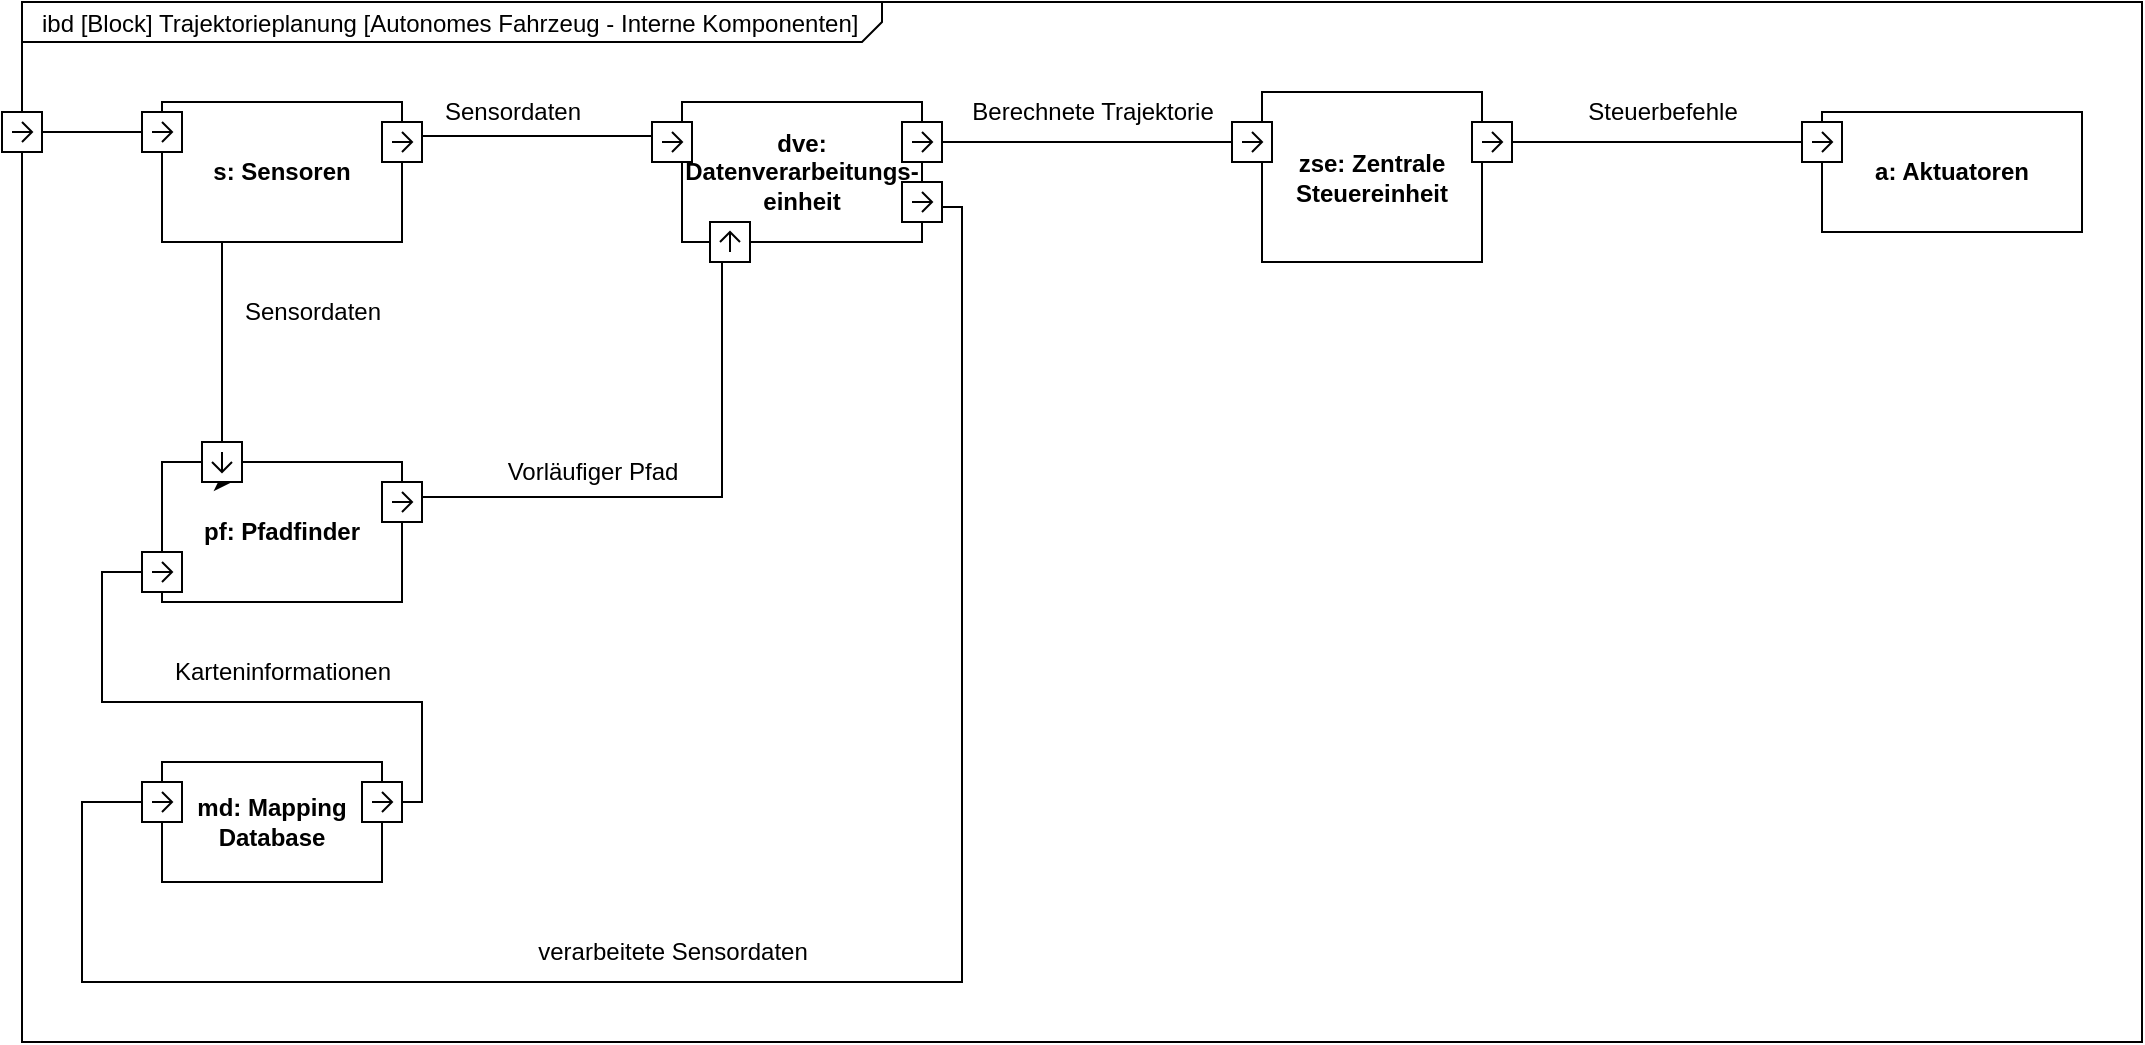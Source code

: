 <mxfile version="22.0.2" type="device">
  <diagram id="Iz-yiOWk-HISUrkcBoNB" name="Seite-2">
    <mxGraphModel dx="521" dy="613" grid="1" gridSize="10" guides="1" tooltips="1" connect="1" arrows="1" fold="1" page="1" pageScale="1" pageWidth="827" pageHeight="1169" math="0" shadow="0">
      <root>
        <mxCell id="0" />
        <mxCell id="1" parent="0" />
        <mxCell id="yQx5T61HYvTMsjhrY5K0-1" value="&lt;p style=&quot;margin:0px;margin-top:4px;margin-left:10px;text-align:left;&quot;&gt;ibd [Block] Trajektorieplanung [Autonomes Fahrzeug - Interne Komponenten]&lt;/p&gt;" style="html=1;shape=mxgraph.sysml.package;labelX=430.6;align=left;spacingLeft=10;overflow=fill;recursiveResize=0;" parent="1" vertex="1">
          <mxGeometry x="70" y="40" width="1060" height="520" as="geometry" />
        </mxCell>
        <mxCell id="V-H6yXurVEavojggUqIq-17" style="edgeStyle=orthogonalEdgeStyle;rounded=0;orthogonalLoop=1;jettySize=auto;html=1;exitX=1;exitY=0.25;exitDx=0;exitDy=0;entryX=0;entryY=0.25;entryDx=0;entryDy=0;" parent="1" source="V-H6yXurVEavojggUqIq-33" target="yQx5T61HYvTMsjhrY5K0-6" edge="1">
          <mxGeometry relative="1" as="geometry">
            <Array as="points">
              <mxPoint x="525" y="110" />
              <mxPoint x="690" y="110" />
            </Array>
          </mxGeometry>
        </mxCell>
        <mxCell id="yQx5T61HYvTMsjhrY5K0-5" value="dve:&lt;br&gt;Datenverarbeitungs-einheit" style="strokeColor=inherit;fillColor=inherit;gradientColor=inherit;shape=rect;html=1;fontStyle=1;whiteSpace=wrap;align=center;" parent="1" vertex="1">
          <mxGeometry x="400" y="90" width="120" height="70" as="geometry" />
        </mxCell>
        <mxCell id="V-H6yXurVEavojggUqIq-18" style="edgeStyle=orthogonalEdgeStyle;rounded=0;orthogonalLoop=1;jettySize=auto;html=1;exitX=1;exitY=0.25;exitDx=0;exitDy=0;entryX=0;entryY=0.25;entryDx=0;entryDy=0;" parent="1" source="V-H6yXurVEavojggUqIq-35" target="V-H6yXurVEavojggUqIq-7" edge="1">
          <mxGeometry relative="1" as="geometry">
            <Array as="points">
              <mxPoint x="755" y="110" />
              <mxPoint x="850" y="110" />
              <mxPoint x="850" y="105" />
            </Array>
          </mxGeometry>
        </mxCell>
        <mxCell id="yQx5T61HYvTMsjhrY5K0-6" value="zse: Zentrale Steuereinheit" style="strokeColor=inherit;fillColor=inherit;gradientColor=inherit;shape=rect;html=1;fontStyle=1;whiteSpace=wrap;align=center;" parent="1" vertex="1">
          <mxGeometry x="690" y="85" width="110" height="85" as="geometry" />
        </mxCell>
        <mxCell id="V-H6yXurVEavojggUqIq-73" style="edgeStyle=orthogonalEdgeStyle;rounded=0;orthogonalLoop=1;jettySize=auto;html=1;exitX=0.5;exitY=0;exitDx=0;exitDy=0;exitPerimeter=0;entryX=0;entryY=0.25;entryDx=0;entryDy=0;" parent="1" source="Yl8RET_h9AZQXtaRCvwJ-2" target="V-H6yXurVEavojggUqIq-12" edge="1">
          <mxGeometry relative="1" as="geometry">
            <Array as="points">
              <mxPoint x="140" y="105" />
            </Array>
          </mxGeometry>
        </mxCell>
        <mxCell id="Yl8RET_h9AZQXtaRCvwJ-2" value="" style="html=1;shape=mxgraph.sysml.port;sysMLPortType=flowN;rotation=90;" parent="1" vertex="1">
          <mxGeometry x="60" y="95" width="20" height="20" as="geometry" />
        </mxCell>
        <mxCell id="FQ2LLl0_XJg0nhXrkb5Q-1" value="md: Mapping Database" style="strokeColor=inherit;fillColor=inherit;gradientColor=inherit;shape=rect;html=1;fontStyle=1;whiteSpace=wrap;align=center;" parent="1" vertex="1">
          <mxGeometry x="140" y="420" width="110" height="60" as="geometry" />
        </mxCell>
        <mxCell id="V-H6yXurVEavojggUqIq-7" value="a: Aktuatoren" style="strokeColor=inherit;fillColor=inherit;gradientColor=inherit;shape=rect;html=1;fontStyle=1;whiteSpace=wrap;align=center;" parent="1" vertex="1">
          <mxGeometry x="970" y="95" width="130" height="60" as="geometry" />
        </mxCell>
        <mxCell id="V-H6yXurVEavojggUqIq-11" value="pf: Pfadfinder" style="strokeColor=inherit;fillColor=inherit;gradientColor=inherit;shape=rect;html=1;fontStyle=1;whiteSpace=wrap;align=center;" parent="1" vertex="1">
          <mxGeometry x="140" y="270" width="120" height="70" as="geometry" />
        </mxCell>
        <mxCell id="V-H6yXurVEavojggUqIq-19" style="edgeStyle=orthogonalEdgeStyle;rounded=0;orthogonalLoop=1;jettySize=auto;html=1;exitX=0.25;exitY=1;exitDx=0;exitDy=0;entryX=0.25;entryY=0;entryDx=0;entryDy=0;" parent="1" source="V-H6yXurVEavojggUqIq-59" target="V-H6yXurVEavojggUqIq-11" edge="1">
          <mxGeometry relative="1" as="geometry" />
        </mxCell>
        <mxCell id="V-H6yXurVEavojggUqIq-21" style="edgeStyle=orthogonalEdgeStyle;rounded=0;orthogonalLoop=1;jettySize=auto;html=1;exitX=1;exitY=0.25;exitDx=0;exitDy=0;entryX=0;entryY=0.25;entryDx=0;entryDy=0;" parent="1" source="V-H6yXurVEavojggUqIq-32" target="yQx5T61HYvTMsjhrY5K0-5" edge="1">
          <mxGeometry relative="1" as="geometry" />
        </mxCell>
        <mxCell id="V-H6yXurVEavojggUqIq-12" value="s: Sensoren" style="strokeColor=inherit;fillColor=inherit;gradientColor=inherit;shape=rect;html=1;fontStyle=1;whiteSpace=wrap;align=center;" parent="1" vertex="1">
          <mxGeometry x="140" y="90" width="120" height="70" as="geometry" />
        </mxCell>
        <mxCell id="V-H6yXurVEavojggUqIq-27" value="" style="html=1;shape=mxgraph.sysml.port;sysMLPortType=flowN;rotation=90;" parent="1" vertex="1">
          <mxGeometry x="240" y="430" width="20" height="20" as="geometry" />
        </mxCell>
        <mxCell id="V-H6yXurVEavojggUqIq-34" value="" style="html=1;shape=mxgraph.sysml.port;sysMLPortType=flowN;rotation=90;" parent="1" vertex="1">
          <mxGeometry x="960" y="100" width="20" height="20" as="geometry" />
        </mxCell>
        <mxCell id="V-H6yXurVEavojggUqIq-36" value="" style="edgeStyle=orthogonalEdgeStyle;rounded=0;orthogonalLoop=1;jettySize=auto;html=1;exitX=1;exitY=0.25;exitDx=0;exitDy=0;entryX=0;entryY=0.25;entryDx=0;entryDy=0;" parent="1" source="yQx5T61HYvTMsjhrY5K0-6" target="V-H6yXurVEavojggUqIq-35" edge="1">
          <mxGeometry relative="1" as="geometry">
            <mxPoint x="750" y="106" as="sourcePoint" />
            <mxPoint x="940" y="105" as="targetPoint" />
          </mxGeometry>
        </mxCell>
        <mxCell id="V-H6yXurVEavojggUqIq-35" value="" style="html=1;shape=mxgraph.sysml.port;sysMLPortType=flowN;rotation=90;" parent="1" vertex="1">
          <mxGeometry x="795" y="100" width="20" height="20" as="geometry" />
        </mxCell>
        <mxCell id="V-H6yXurVEavojggUqIq-37" value="" style="edgeStyle=orthogonalEdgeStyle;rounded=0;orthogonalLoop=1;jettySize=auto;html=1;exitX=1;exitY=0.25;exitDx=0;exitDy=0;entryX=0;entryY=0.25;entryDx=0;entryDy=0;" parent="1" source="yQx5T61HYvTMsjhrY5K0-5" target="V-H6yXurVEavojggUqIq-33" edge="1">
          <mxGeometry relative="1" as="geometry">
            <mxPoint x="520" y="108" as="sourcePoint" />
            <mxPoint x="640" y="106" as="targetPoint" />
          </mxGeometry>
        </mxCell>
        <mxCell id="V-H6yXurVEavojggUqIq-33" value="" style="html=1;shape=mxgraph.sysml.port;sysMLPortType=flowN;rotation=90;" parent="1" vertex="1">
          <mxGeometry x="510" y="100" width="20" height="20" as="geometry" />
        </mxCell>
        <mxCell id="V-H6yXurVEavojggUqIq-38" value="" style="edgeStyle=orthogonalEdgeStyle;rounded=0;orthogonalLoop=1;jettySize=auto;html=1;exitX=1;exitY=0.25;exitDx=0;exitDy=0;entryX=0;entryY=0.25;entryDx=0;entryDy=0;" parent="1" source="V-H6yXurVEavojggUqIq-31" target="V-H6yXurVEavojggUqIq-32" edge="1">
          <mxGeometry relative="1" as="geometry">
            <mxPoint x="260" y="108" as="sourcePoint" />
            <mxPoint x="400" y="108" as="targetPoint" />
            <Array as="points">
              <mxPoint x="265" y="107" />
              <mxPoint x="400" y="107" />
            </Array>
          </mxGeometry>
        </mxCell>
        <mxCell id="V-H6yXurVEavojggUqIq-32" value="" style="html=1;shape=mxgraph.sysml.port;sysMLPortType=flowN;rotation=90;" parent="1" vertex="1">
          <mxGeometry x="385" y="100" width="20" height="20" as="geometry" />
        </mxCell>
        <mxCell id="V-H6yXurVEavojggUqIq-39" value="" style="edgeStyle=orthogonalEdgeStyle;rounded=0;orthogonalLoop=1;jettySize=auto;html=1;exitX=1;exitY=0.25;exitDx=0;exitDy=0;entryX=0;entryY=0.25;entryDx=0;entryDy=0;" parent="1" source="V-H6yXurVEavojggUqIq-12" target="V-H6yXurVEavojggUqIq-31" edge="1">
          <mxGeometry relative="1" as="geometry">
            <mxPoint x="260" y="108" as="sourcePoint" />
            <mxPoint x="400" y="100" as="targetPoint" />
            <Array as="points" />
          </mxGeometry>
        </mxCell>
        <mxCell id="V-H6yXurVEavojggUqIq-31" value="" style="html=1;shape=mxgraph.sysml.port;sysMLPortType=flowN;rotation=90;" parent="1" vertex="1">
          <mxGeometry x="250" y="100" width="20" height="20" as="geometry" />
        </mxCell>
        <mxCell id="V-H6yXurVEavojggUqIq-41" value="" style="edgeStyle=orthogonalEdgeStyle;rounded=0;orthogonalLoop=1;jettySize=auto;html=1;exitX=1;exitY=0.75;exitDx=0;exitDy=0;entryX=0;entryY=0.75;entryDx=0;entryDy=0;" parent="1" source="yQx5T61HYvTMsjhrY5K0-5" target="V-H6yXurVEavojggUqIq-28" edge="1">
          <mxGeometry relative="1" as="geometry">
            <mxPoint x="520" y="143" as="sourcePoint" />
            <mxPoint x="340" y="395" as="targetPoint" />
            <Array as="points">
              <mxPoint x="540" y="143" />
              <mxPoint x="540" y="530" />
              <mxPoint x="100" y="530" />
              <mxPoint x="100" y="440" />
              <mxPoint x="135" y="440" />
            </Array>
          </mxGeometry>
        </mxCell>
        <mxCell id="V-H6yXurVEavojggUqIq-28" value="" style="html=1;shape=mxgraph.sysml.port;sysMLPortType=flowN;rotation=90;" parent="1" vertex="1">
          <mxGeometry x="130" y="430" width="20" height="20" as="geometry" />
        </mxCell>
        <mxCell id="V-H6yXurVEavojggUqIq-43" value="" style="edgeStyle=orthogonalEdgeStyle;rounded=0;orthogonalLoop=1;jettySize=auto;html=1;entryX=0;entryY=0.75;entryDx=0;entryDy=0;" parent="1" source="V-H6yXurVEavojggUqIq-27" target="V-H6yXurVEavojggUqIq-26" edge="1">
          <mxGeometry relative="1" as="geometry">
            <mxPoint x="260" y="410" as="sourcePoint" />
            <mxPoint x="140" y="323" as="targetPoint" />
            <Array as="points">
              <mxPoint x="270" y="440" />
              <mxPoint x="270" y="390" />
              <mxPoint x="110" y="390" />
              <mxPoint x="110" y="325" />
              <mxPoint x="135" y="325" />
            </Array>
          </mxGeometry>
        </mxCell>
        <mxCell id="V-H6yXurVEavojggUqIq-26" value="" style="html=1;shape=mxgraph.sysml.port;sysMLPortType=flowN;rotation=90;" parent="1" vertex="1">
          <mxGeometry x="130" y="315" width="20" height="20" as="geometry" />
        </mxCell>
        <mxCell id="V-H6yXurVEavojggUqIq-44" value="Sensordaten" style="text;html=1;align=center;verticalAlign=middle;resizable=0;points=[];autosize=1;strokeColor=none;fillColor=none;" parent="1" vertex="1">
          <mxGeometry x="270" y="80" width="90" height="30" as="geometry" />
        </mxCell>
        <mxCell id="V-H6yXurVEavojggUqIq-45" value="Sensordaten" style="text;html=1;align=center;verticalAlign=middle;resizable=0;points=[];autosize=1;strokeColor=none;fillColor=none;" parent="1" vertex="1">
          <mxGeometry x="170" y="180" width="90" height="30" as="geometry" />
        </mxCell>
        <mxCell id="V-H6yXurVEavojggUqIq-48" value="verarbeitete Sensordaten" style="text;html=1;align=center;verticalAlign=middle;resizable=0;points=[];autosize=1;strokeColor=none;fillColor=none;" parent="1" vertex="1">
          <mxGeometry x="315" y="500" width="160" height="30" as="geometry" />
        </mxCell>
        <mxCell id="V-H6yXurVEavojggUqIq-49" value="Vorläufiger Pfad" style="text;html=1;align=center;verticalAlign=middle;resizable=0;points=[];autosize=1;strokeColor=none;fillColor=none;" parent="1" vertex="1">
          <mxGeometry x="300" y="260" width="110" height="30" as="geometry" />
        </mxCell>
        <mxCell id="V-H6yXurVEavojggUqIq-50" value="Berechnete Trajektorie" style="text;html=1;align=center;verticalAlign=middle;resizable=0;points=[];autosize=1;strokeColor=none;fillColor=none;" parent="1" vertex="1">
          <mxGeometry x="535" y="80" width="140" height="30" as="geometry" />
        </mxCell>
        <mxCell id="V-H6yXurVEavojggUqIq-51" value="Karteninformationen" style="text;html=1;align=center;verticalAlign=middle;resizable=0;points=[];autosize=1;strokeColor=none;fillColor=none;" parent="1" vertex="1">
          <mxGeometry x="135" y="360" width="130" height="30" as="geometry" />
        </mxCell>
        <mxCell id="V-H6yXurVEavojggUqIq-52" value="Steuerbefehle" style="text;html=1;align=center;verticalAlign=middle;resizable=0;points=[];autosize=1;strokeColor=none;fillColor=none;" parent="1" vertex="1">
          <mxGeometry x="840" y="80" width="100" height="30" as="geometry" />
        </mxCell>
        <mxCell id="V-H6yXurVEavojggUqIq-58" value="" style="edgeStyle=orthogonalEdgeStyle;rounded=0;orthogonalLoop=1;jettySize=auto;html=1;exitX=1;exitY=0.25;exitDx=0;exitDy=0;entryX=0.25;entryY=1;entryDx=0;entryDy=0;" parent="1" source="V-H6yXurVEavojggUqIq-11" target="yQx5T61HYvTMsjhrY5K0-5" edge="1">
          <mxGeometry relative="1" as="geometry">
            <mxPoint x="260" y="288" as="sourcePoint" />
            <mxPoint x="430" y="170" as="targetPoint" />
            <Array as="points">
              <mxPoint x="420" y="287" />
              <mxPoint x="420" y="160" />
            </Array>
          </mxGeometry>
        </mxCell>
        <mxCell id="V-H6yXurVEavojggUqIq-60" value="" style="edgeStyle=orthogonalEdgeStyle;rounded=0;orthogonalLoop=1;jettySize=auto;html=1;exitX=0.25;exitY=1;exitDx=0;exitDy=0;entryX=0.25;entryY=0;entryDx=0;entryDy=0;" parent="1" source="V-H6yXurVEavojggUqIq-12" target="V-H6yXurVEavojggUqIq-59" edge="1">
          <mxGeometry relative="1" as="geometry">
            <mxPoint x="170" y="160" as="sourcePoint" />
            <mxPoint x="170" y="270" as="targetPoint" />
            <Array as="points">
              <mxPoint x="170" y="280" />
            </Array>
          </mxGeometry>
        </mxCell>
        <mxCell id="V-H6yXurVEavojggUqIq-59" value="" style="html=1;shape=mxgraph.sysml.port;sysMLPortType=flowN;rotation=-180;" parent="1" vertex="1">
          <mxGeometry x="160" y="260" width="20" height="20" as="geometry" />
        </mxCell>
        <mxCell id="V-H6yXurVEavojggUqIq-61" value="" style="html=1;shape=mxgraph.sysml.port;sysMLPortType=flowN;rotation=90;" parent="1" vertex="1">
          <mxGeometry x="675" y="100" width="20" height="20" as="geometry" />
        </mxCell>
        <mxCell id="V-H6yXurVEavojggUqIq-62" value="" style="html=1;shape=mxgraph.sysml.port;sysMLPortType=flowN;rotation=0;" parent="1" vertex="1">
          <mxGeometry x="414" y="150" width="20" height="20" as="geometry" />
        </mxCell>
        <mxCell id="V-H6yXurVEavojggUqIq-74" value="" style="html=1;shape=mxgraph.sysml.port;sysMLPortType=flowN;rotation=90;" parent="1" vertex="1">
          <mxGeometry x="130" y="95" width="20" height="20" as="geometry" />
        </mxCell>
        <mxCell id="V-H6yXurVEavojggUqIq-25" value="" style="html=1;shape=mxgraph.sysml.port;sysMLPortType=flowN;rotation=90;" parent="1" vertex="1">
          <mxGeometry x="510" y="130" width="20" height="20" as="geometry" />
        </mxCell>
        <mxCell id="V-H6yXurVEavojggUqIq-30" value="" style="html=1;shape=mxgraph.sysml.port;sysMLPortType=flowN;rotation=90;" parent="1" vertex="1">
          <mxGeometry x="250" y="280" width="20" height="20" as="geometry" />
        </mxCell>
      </root>
    </mxGraphModel>
  </diagram>
</mxfile>

